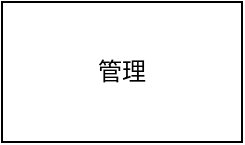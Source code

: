 <mxfile version="13.1.2" type="github">
  <diagram id="YfqI_cfsG6HdaY4mybaq" name="Page-1">
    <mxGraphModel dx="526" dy="484" grid="1" gridSize="10" guides="1" tooltips="1" connect="1" arrows="1" fold="1" page="1" pageScale="1" pageWidth="827" pageHeight="1169" math="0" shadow="0">
      <root>
        <mxCell id="0" />
        <mxCell id="1" parent="0" />
        <mxCell id="Jh2r0ULFQMqrHk5z9xXH-3" value="管理" style="rounded=0;whiteSpace=wrap;html=1;" parent="1" vertex="1">
          <mxGeometry x="210" y="210" width="120" height="70" as="geometry" />
        </mxCell>
      </root>
    </mxGraphModel>
  </diagram>
</mxfile>
